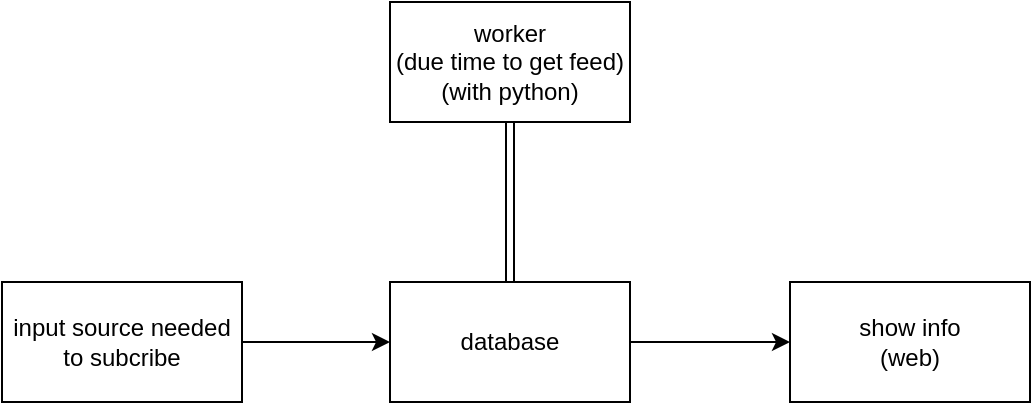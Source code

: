 <mxfile version="15.8.7" type="github"><diagram id="7F-vJ0oCNz7WSW2u7nIj" name="Page-1"><mxGraphModel dx="1422" dy="754" grid="1" gridSize="10" guides="1" tooltips="1" connect="1" arrows="1" fold="1" page="1" pageScale="1" pageWidth="827" pageHeight="1169" math="0" shadow="0"><root><mxCell id="0"/><mxCell id="1" parent="0"/><mxCell id="xFFh8nnsQKRMlQ1eUDMS-11" value="" style="edgeStyle=none;rounded=0;orthogonalLoop=1;jettySize=auto;html=1;strokeColor=default;" edge="1" parent="1" source="xFFh8nnsQKRMlQ1eUDMS-1" target="xFFh8nnsQKRMlQ1eUDMS-10"><mxGeometry relative="1" as="geometry"/></mxCell><mxCell id="xFFh8nnsQKRMlQ1eUDMS-1" value="database" style="rounded=0;whiteSpace=wrap;html=1;" vertex="1" parent="1"><mxGeometry x="354" y="290" width="120" height="60" as="geometry"/></mxCell><mxCell id="xFFh8nnsQKRMlQ1eUDMS-2" value="worker&lt;br&gt;(due time to get feed)&lt;br&gt;(with python)" style="rounded=0;whiteSpace=wrap;html=1;" vertex="1" parent="1"><mxGeometry x="354" y="150" width="120" height="60" as="geometry"/></mxCell><mxCell id="xFFh8nnsQKRMlQ1eUDMS-7" style="edgeStyle=none;rounded=0;orthogonalLoop=1;jettySize=auto;html=1;exitX=1;exitY=0.5;exitDx=0;exitDy=0;entryX=0;entryY=0.5;entryDx=0;entryDy=0;" edge="1" parent="1" source="xFFh8nnsQKRMlQ1eUDMS-6" target="xFFh8nnsQKRMlQ1eUDMS-1"><mxGeometry relative="1" as="geometry"/></mxCell><mxCell id="xFFh8nnsQKRMlQ1eUDMS-6" value="input source needed to subcribe" style="rounded=0;whiteSpace=wrap;html=1;" vertex="1" parent="1"><mxGeometry x="160" y="290" width="120" height="60" as="geometry"/></mxCell><mxCell id="xFFh8nnsQKRMlQ1eUDMS-9" value="" style="endArrow=classic;startArrow=classic;html=1;rounded=0;strokeColor=default;shape=link;entryX=0.5;entryY=1;entryDx=0;entryDy=0;exitX=0.5;exitY=0;exitDx=0;exitDy=0;" edge="1" parent="1" source="xFFh8nnsQKRMlQ1eUDMS-1" target="xFFh8nnsQKRMlQ1eUDMS-2"><mxGeometry width="50" height="50" relative="1" as="geometry"><mxPoint x="240" y="260" as="sourcePoint"/><mxPoint x="290" y="210" as="targetPoint"/></mxGeometry></mxCell><mxCell id="xFFh8nnsQKRMlQ1eUDMS-10" value="show info&lt;br&gt;(web)" style="rounded=0;whiteSpace=wrap;html=1;" vertex="1" parent="1"><mxGeometry x="554" y="290" width="120" height="60" as="geometry"/></mxCell></root></mxGraphModel></diagram></mxfile>
